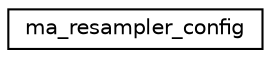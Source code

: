 digraph "Graphical Class Hierarchy"
{
 // LATEX_PDF_SIZE
  edge [fontname="Helvetica",fontsize="10",labelfontname="Helvetica",labelfontsize="10"];
  node [fontname="Helvetica",fontsize="10",shape=record];
  rankdir="LR";
  Node0 [label="ma_resampler_config",height=0.2,width=0.4,color="black", fillcolor="white", style="filled",URL="$structma__resampler__config.html",tooltip=" "];
}
